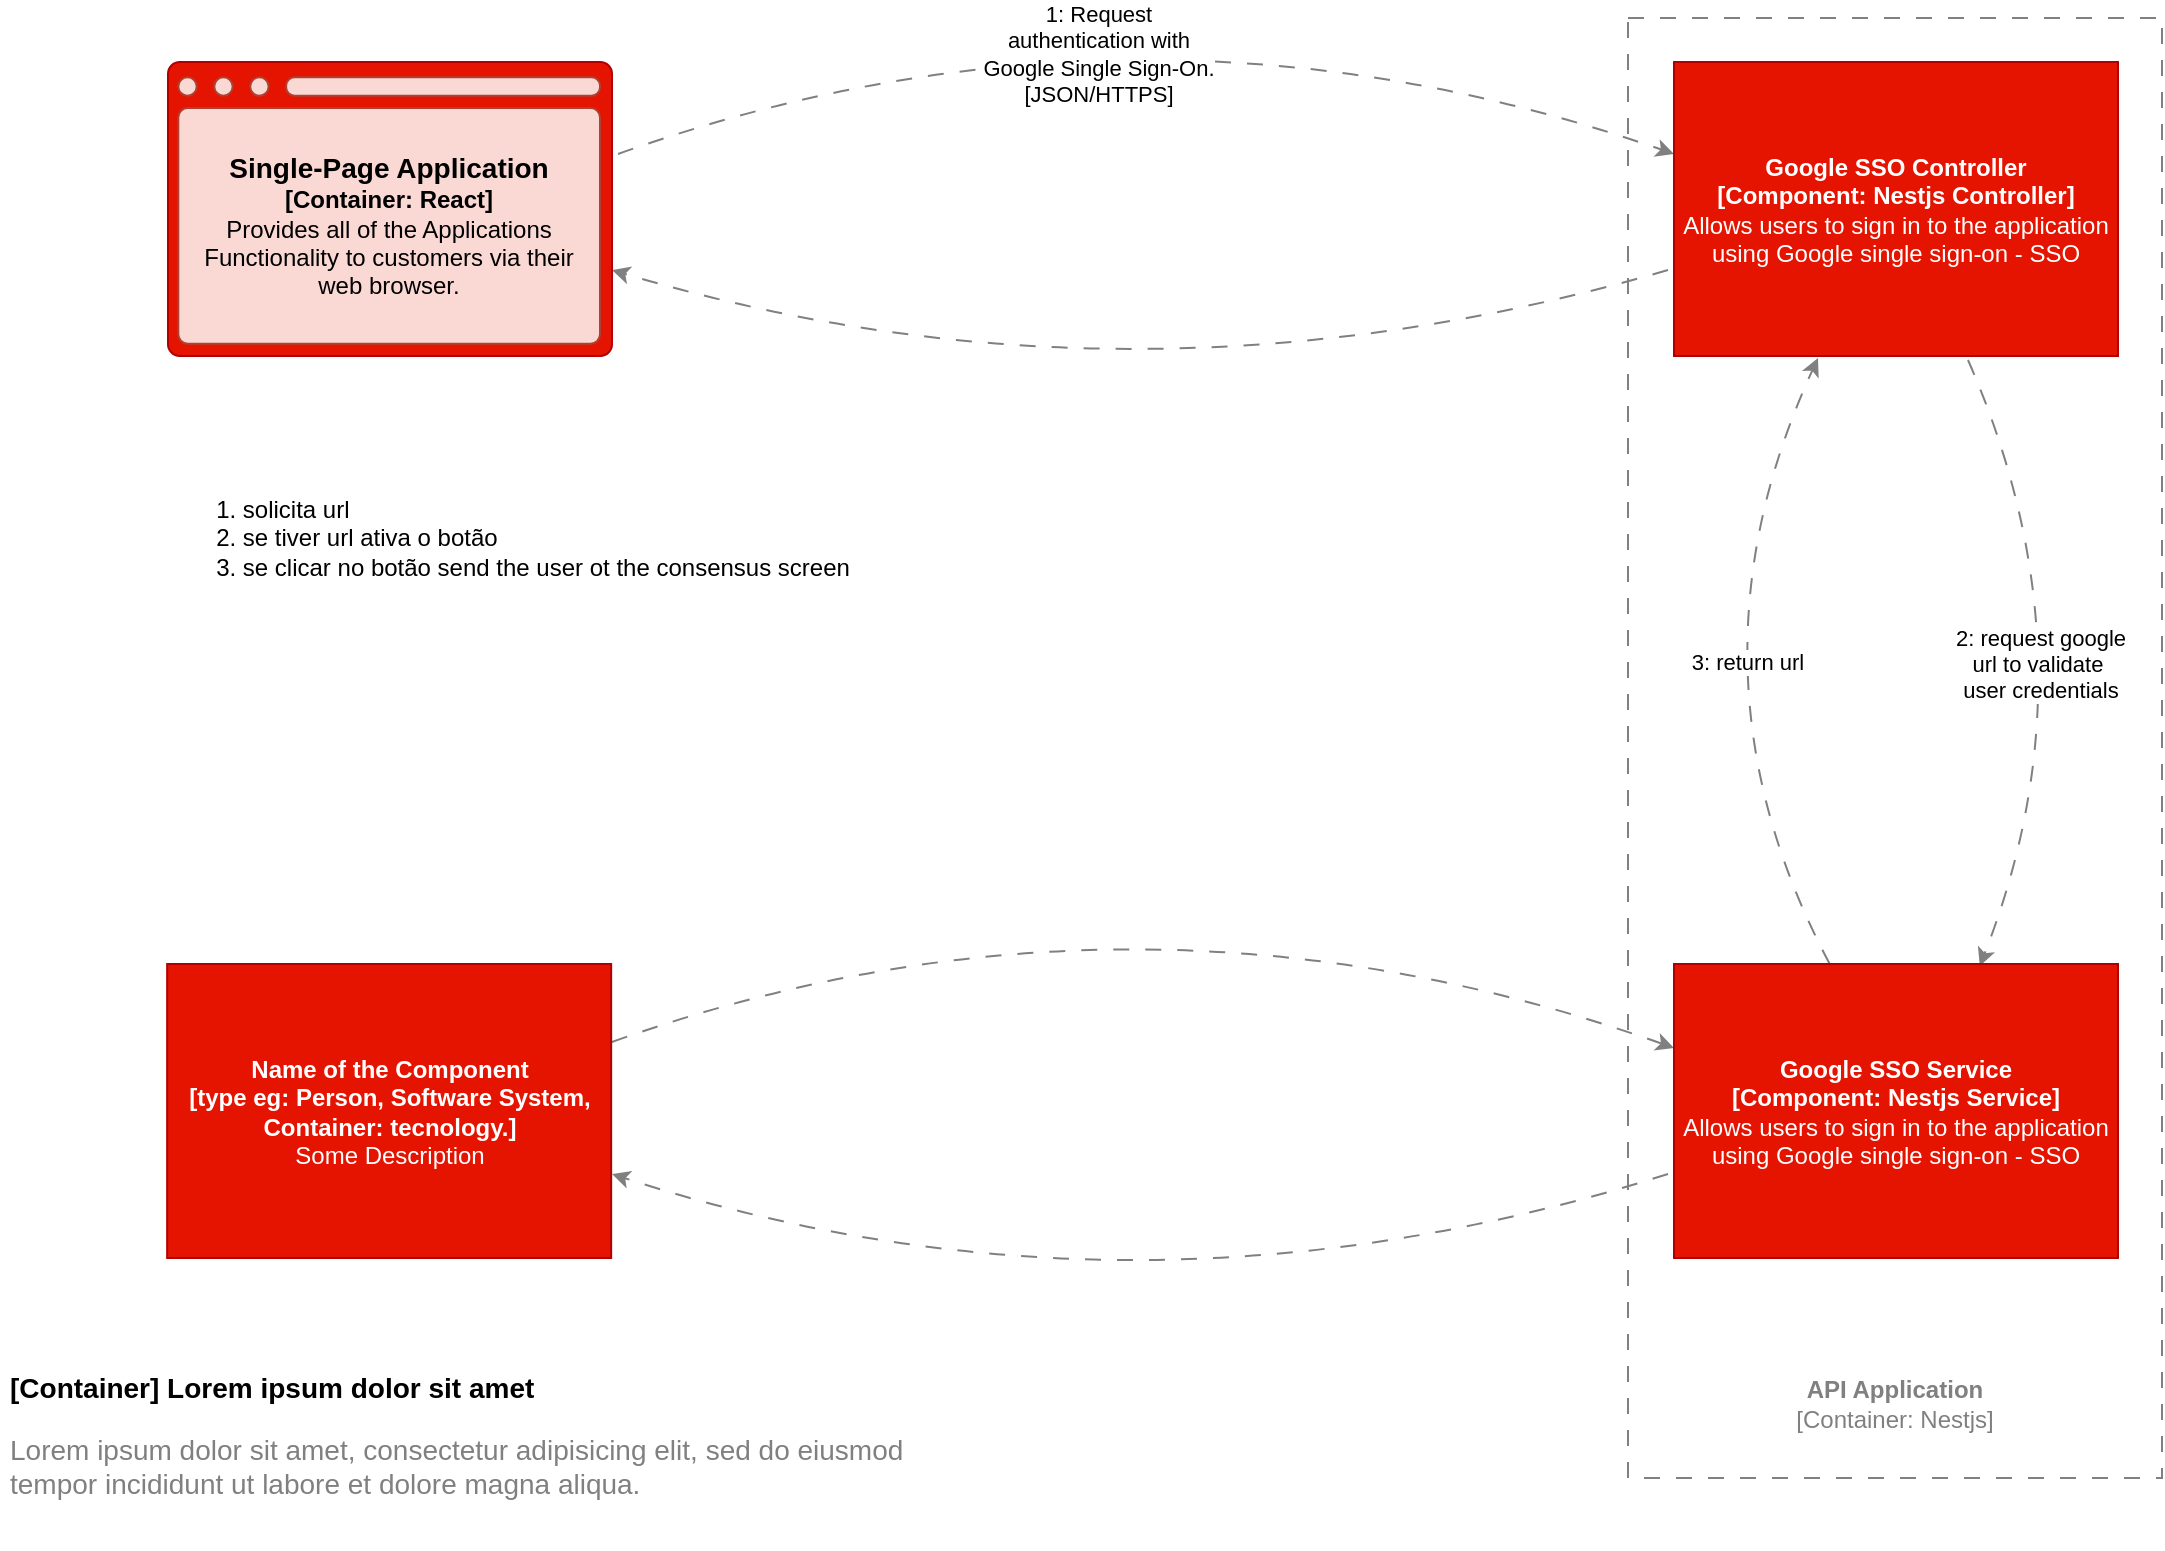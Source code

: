 <mxfile version="21.6.8" type="device" pages="2">
  <diagram id="f106602c-feb2-e66a-4537-3a34d633f6aa" name="Sigle-SignOn">
    <mxGraphModel dx="1420" dy="820" grid="1" gridSize="3" guides="1" tooltips="1" connect="1" arrows="1" fold="1" page="1" pageScale="1" pageWidth="1169" pageHeight="827" background="none" math="0" shadow="0">
      <root>
        <mxCell id="0" />
        <mxCell id="1" parent="0" />
        <mxCell id="ostM4DqCz_2PRFzFMqsc-168" value="" style="fillColor=none;dashed=1;dashPattern=8 8;fontColor=#ffffff;strokeColor=#808080;" parent="1" vertex="1">
          <mxGeometry x="826" y="48" width="267" height="730" as="geometry">
            <mxRectangle x="684" y="303" width="21" height="15" as="alternateBounds" />
          </mxGeometry>
        </mxCell>
        <mxCell id="ostM4DqCz_2PRFzFMqsc-170" value="&lt;h1 style=&quot;font-size: 14px;&quot;&gt;&lt;font style=&quot;font-size: 14px;&quot;&gt;[Container] Lorem ipsum dolor sit amet&lt;/font&gt;&lt;/h1&gt;&lt;p style=&quot;font-size: 14px;&quot;&gt;&lt;font color=&quot;#808080&quot; style=&quot;font-size: 14px;&quot;&gt;Lorem ipsum dolor sit amet, consectetur adipisicing elit, sed do eiusmod tempor incididunt ut labore et dolore magna aliqua.&lt;/font&gt;&lt;/p&gt;" style="text;html=1;strokeColor=none;fillColor=none;spacing=5;spacingTop=-20;whiteSpace=wrap;overflow=hidden;rounded=0;" parent="1" vertex="1">
          <mxGeometry x="12" y="726" width="498" height="87" as="geometry" />
        </mxCell>
        <mxCell id="ostM4DqCz_2PRFzFMqsc-188" value="" style="group;fillColor=none;container=0;" parent="1" vertex="1" connectable="0">
          <mxGeometry x="96" y="70" width="222" height="147" as="geometry" />
        </mxCell>
        <mxCell id="ostM4DqCz_2PRFzFMqsc-189" value="" style="endArrow=classic;dashed=1;html=1;curved=1;dashPattern=8 8;endFill=1;strokeColor=#808080;" parent="1" edge="1">
          <mxGeometry width="50" height="50" relative="1" as="geometry">
            <mxPoint x="321" y="116" as="sourcePoint" />
            <mxPoint x="849" y="116" as="targetPoint" />
            <Array as="points">
              <mxPoint x="582" y="23" />
            </Array>
          </mxGeometry>
        </mxCell>
        <mxCell id="tagba7AZJLhTc8VXgrd6-3" value="1: Request&lt;br&gt;authentication with&lt;br&gt;Google Single Sign-On.&lt;br&gt;[JSON/HTTPS]" style="edgeLabel;html=1;align=center;verticalAlign=middle;resizable=0;points=[];" parent="ostM4DqCz_2PRFzFMqsc-189" vertex="1" connectable="0">
          <mxGeometry x="-0.132" y="-33" relative="1" as="geometry">
            <mxPoint as="offset" />
          </mxGeometry>
        </mxCell>
        <mxCell id="ostM4DqCz_2PRFzFMqsc-192" value="" style="endArrow=classic;dashed=1;html=1;curved=1;dashPattern=8 8;endFill=1;strokeColor=#808080;" parent="1" edge="1">
          <mxGeometry width="50" height="50" relative="1" as="geometry">
            <mxPoint x="318" y="560" as="sourcePoint" />
            <mxPoint x="849" y="563" as="targetPoint" />
            <Array as="points">
              <mxPoint x="579" y="467" />
            </Array>
          </mxGeometry>
        </mxCell>
        <mxCell id="ostM4DqCz_2PRFzFMqsc-194" value="" style="endArrow=classic;dashed=1;html=1;curved=1;dashPattern=8 8;endFill=1;strokeColor=#808080;" parent="1" edge="1">
          <mxGeometry width="50" height="50" relative="1" as="geometry">
            <mxPoint x="846" y="174" as="sourcePoint" />
            <mxPoint x="318" y="174" as="targetPoint" />
            <Array as="points">
              <mxPoint x="579" y="252" />
            </Array>
          </mxGeometry>
        </mxCell>
        <mxCell id="ostM4DqCz_2PRFzFMqsc-195" value="" style="endArrow=classic;dashed=1;html=1;curved=1;dashPattern=8 8;endFill=1;strokeColor=#808080;" parent="1" edge="1">
          <mxGeometry width="50" height="50" relative="1" as="geometry">
            <mxPoint x="846" y="626" as="sourcePoint" />
            <mxPoint x="318" y="626" as="targetPoint" />
            <Array as="points">
              <mxPoint x="579" y="711" />
            </Array>
          </mxGeometry>
        </mxCell>
        <mxCell id="ostM4DqCz_2PRFzFMqsc-181" value="" style="group;rounded=1;arcSize=4;pointerEvents=0;strokeColor=#B20000;fontFamily=Helvetica;fontSize=12;fontColor=#ffffff;fillColor=#e51400;container=0;" parent="1" vertex="1" connectable="0">
          <mxGeometry x="96" y="70" width="222" height="147" as="geometry" />
        </mxCell>
        <mxCell id="ostM4DqCz_2PRFzFMqsc-182" value="&lt;b style=&quot;font-size: 14px;&quot;&gt;Single-Page Application&lt;/b&gt;&lt;br&gt;&lt;font style=&quot;font-size: 12px;&quot;&gt;&lt;b style=&quot;&quot;&gt;[Container: React]&lt;/b&gt;&lt;br&gt;&lt;/font&gt;&lt;font style=&quot;font-size: 12px;&quot;&gt;Provides all of the Applications Functionality to customers via their web browser.&lt;/font&gt;" style="rounded=1;arcSize=4;whiteSpace=wrap;html=1;shadow=0;glass=0;fontFamily=Helvetica;fontSize=12;verticalAlign=middle;pointerEvents=0;fillColor=#fad9d5;strokeColor=#ae4132;" parent="1" vertex="1">
          <mxGeometry x="101.16" y="92.97" width="210.84" height="117.91" as="geometry" />
        </mxCell>
        <mxCell id="ostM4DqCz_2PRFzFMqsc-183" value="" style="rounded=1;arcSize=45;whiteSpace=wrap;html=1;shadow=0;glass=0;fontFamily=Helvetica;fontSize=12;pointerEvents=0;fillColor=#fad9d5;strokeColor=#ae4132;" parent="1" vertex="1">
          <mxGeometry x="155.09" y="77.66" width="156.91" height="9.19" as="geometry" />
        </mxCell>
        <mxCell id="ostM4DqCz_2PRFzFMqsc-184" value="" style="ellipse;whiteSpace=wrap;html=1;aspect=fixed;rounded=1;shadow=0;glass=0;fontFamily=Helvetica;fontSize=12;pointerEvents=0;fillColor=#fad9d5;strokeColor=#ae4132;" parent="1" vertex="1">
          <mxGeometry x="119.14" y="77.656" width="9.188" height="9.188" as="geometry" />
        </mxCell>
        <mxCell id="ostM4DqCz_2PRFzFMqsc-185" value="" style="ellipse;whiteSpace=wrap;html=1;aspect=fixed;rounded=1;shadow=0;glass=0;fontFamily=Helvetica;fontSize=12;pointerEvents=0;fillColor=#fad9d5;strokeColor=#ae4132;" parent="1" vertex="1">
          <mxGeometry x="101.166" y="77.656" width="9.188" height="9.188" as="geometry" />
        </mxCell>
        <mxCell id="ostM4DqCz_2PRFzFMqsc-186" value="" style="ellipse;whiteSpace=wrap;html=1;aspect=fixed;rounded=1;shadow=0;glass=0;fontFamily=Helvetica;fontSize=12;pointerEvents=0;fillColor=#fad9d5;strokeColor=#ae4132;" parent="1" vertex="1">
          <mxGeometry x="137.116" y="77.656" width="9.188" height="9.188" as="geometry" />
        </mxCell>
        <mxCell id="tagba7AZJLhTc8VXgrd6-4" value="&lt;font color=&quot;#808080&quot;&gt;&lt;b&gt;API Application&lt;br&gt;&lt;/b&gt;[Container: Nestjs]&lt;/font&gt;" style="text;strokeColor=none;align=center;fillColor=none;html=1;verticalAlign=middle;whiteSpace=wrap;rounded=0;" parent="1" vertex="1">
          <mxGeometry x="899" y="726" width="121" height="30" as="geometry" />
        </mxCell>
        <object label="%name%&lt;br&gt;[%type%]&lt;br&gt;&lt;span style=&quot;font-weight: normal;&quot;&gt;%description%&lt;/span&gt;" placeholders="1" name="Google SSO Controller" type="Component: Nestjs Controller" description="Allows users to sign in to the application using Google single sign-on - SSO" id="tagba7AZJLhTc8VXgrd6-6">
          <mxCell style="group;fillColor=#e51400;fontColor=#ffffff;strokeColor=#B20000;rounded=0;arcSize=4;container=0;verticalAlign=middle;fontStyle=1;whiteSpace=wrap;html=1;" parent="1" vertex="1" connectable="0">
            <mxGeometry x="849" y="70" width="222" height="147" as="geometry" />
          </mxCell>
        </object>
        <mxCell id="tagba7AZJLhTc8VXgrd6-20" value="" style="endArrow=classic;dashed=1;html=1;curved=1;dashPattern=8 8;endFill=1;strokeColor=#808080;rounded=0;" parent="1" edge="1">
          <mxGeometry width="50" height="50" relative="1" as="geometry">
            <mxPoint x="996" y="219" as="sourcePoint" />
            <mxPoint x="1001.88" y="522" as="targetPoint" />
            <Array as="points">
              <mxPoint x="1061.88" y="369" />
            </Array>
          </mxGeometry>
        </mxCell>
        <mxCell id="MGQx2_ZrCY7oJilko8P3-1" value="&lt;div&gt;2: request google&lt;/div&gt;&lt;div&gt;url to validate&amp;nbsp;&lt;/div&gt;&lt;div&gt;user credentials&lt;/div&gt;" style="edgeLabel;html=1;align=center;verticalAlign=middle;resizable=0;points=[];" vertex="1" connectable="0" parent="tagba7AZJLhTc8VXgrd6-20">
          <mxGeometry x="0.076" y="-27" relative="1" as="geometry">
            <mxPoint as="offset" />
          </mxGeometry>
        </mxCell>
        <mxCell id="tagba7AZJLhTc8VXgrd6-21" value="" style="endArrow=classic;dashed=1;html=1;curved=1;dashPattern=8 8;endFill=1;strokeColor=#808080;rounded=0;" parent="1" edge="1">
          <mxGeometry width="50" height="50" relative="1" as="geometry">
            <mxPoint x="926.88" y="521" as="sourcePoint" />
            <mxPoint x="921" y="218" as="targetPoint" />
            <Array as="points">
              <mxPoint x="849" y="375" />
            </Array>
          </mxGeometry>
        </mxCell>
        <mxCell id="MGQx2_ZrCY7oJilko8P3-2" value="3: return url&amp;nbsp;" style="edgeLabel;html=1;align=center;verticalAlign=middle;resizable=0;points=[];" vertex="1" connectable="0" parent="tagba7AZJLhTc8VXgrd6-21">
          <mxGeometry x="0.099" y="-32" relative="1" as="geometry">
            <mxPoint as="offset" />
          </mxGeometry>
        </mxCell>
        <object label="%name%&lt;br&gt;[%type%]&lt;br&gt;&lt;span style=&quot;font-weight: normal;&quot;&gt;%description%&lt;/span&gt;" placeholders="1" name="Google SSO Service" type="Component: Nestjs Service" description="Allows users to sign in to the application using Google single sign-on - SSO" id="tagba7AZJLhTc8VXgrd6-22">
          <mxCell style="group;fillColor=#e51400;fontColor=#ffffff;strokeColor=#B20000;rounded=0;arcSize=4;container=0;verticalAlign=middle;fontStyle=1;whiteSpace=wrap;html=1;" parent="1" vertex="1" connectable="0">
            <mxGeometry x="849" y="521" width="222" height="147" as="geometry" />
          </mxCell>
        </object>
        <object label="%name%&lt;br&gt;[%type%]&lt;br&gt;&lt;span style=&quot;font-weight: normal;&quot;&gt;%description%&lt;/span&gt;" placeholders="1" name="Name of the Component" type="type eg: Person, Software System, Container: tecnology." description="Some Description" id="tagba7AZJLhTc8VXgrd6-30">
          <mxCell style="group;fillColor=#e51400;fontColor=#ffffff;strokeColor=#B20000;rounded=0;arcSize=4;container=0;verticalAlign=middle;fontStyle=1;whiteSpace=wrap;html=1;" parent="1" vertex="1" connectable="0">
            <mxGeometry x="95.58" y="521" width="222" height="147" as="geometry" />
          </mxCell>
        </object>
        <mxCell id="MGQx2_ZrCY7oJilko8P3-3" value="&lt;div style=&quot;text-align: left;&quot;&gt;&lt;span style=&quot;background-color: initial;&quot;&gt;1. solicita url&lt;/span&gt;&lt;/div&gt;&lt;div style=&quot;text-align: left;&quot;&gt;&lt;span style=&quot;background-color: initial;&quot;&gt;2. se tiver url ativa o botão&lt;/span&gt;&lt;/div&gt;&lt;div style=&quot;text-align: left;&quot;&gt;&lt;span style=&quot;background-color: initial;&quot;&gt;3. se clicar no botão send the user ot the consensus screen&lt;/span&gt;&lt;/div&gt;" style="text;html=1;align=center;verticalAlign=middle;resizable=0;points=[];autosize=1;strokeColor=none;fillColor=none;" vertex="1" parent="1">
          <mxGeometry x="110.35" y="279" width="336" height="57" as="geometry" />
        </mxCell>
      </root>
    </mxGraphModel>
  </diagram>
  <diagram id="vvCgSIcsh5LfBehU65wf" name="Page-2">
    <mxGraphModel dx="1434" dy="834" grid="1" gridSize="10" guides="1" tooltips="1" connect="1" arrows="1" fold="1" page="1" pageScale="1" pageWidth="850" pageHeight="1100" math="0" shadow="0">
      <root>
        <mxCell id="0" />
        <mxCell id="1" parent="0" />
      </root>
    </mxGraphModel>
  </diagram>
</mxfile>
